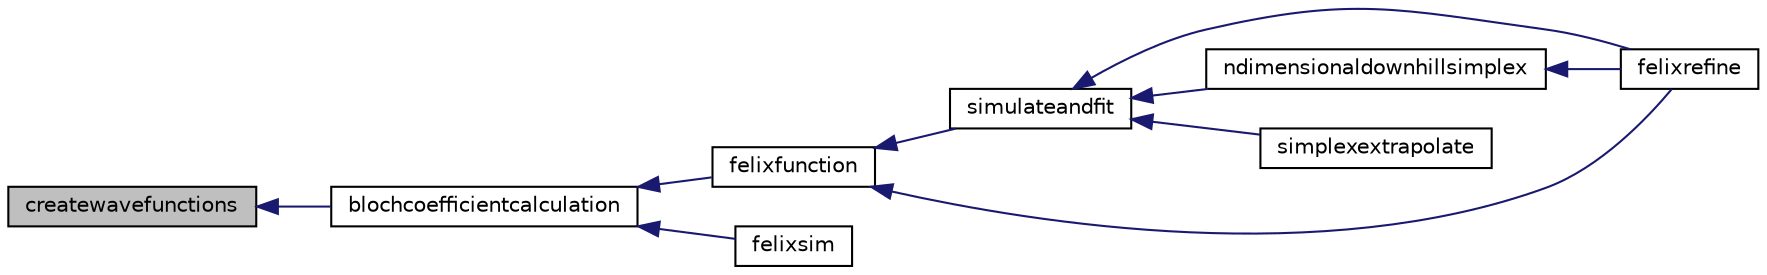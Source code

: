 digraph "createwavefunctions"
{
  edge [fontname="Helvetica",fontsize="10",labelfontname="Helvetica",labelfontsize="10"];
  node [fontname="Helvetica",fontsize="10",shape=record];
  rankdir="LR";
  Node1 [label="createwavefunctions",height=0.2,width=0.4,color="black", fillcolor="grey75", style="filled", fontcolor="black"];
  Node1 -> Node2 [dir="back",color="midnightblue",fontsize="10",style="solid",fontname="Helvetica"];
  Node2 [label="blochcoefficientcalculation",height=0.2,width=0.4,color="black", fillcolor="white", style="filled",URL="$bloch_8f90.html#a1702defd0ca12a6793b44c37899a4683"];
  Node2 -> Node3 [dir="back",color="midnightblue",fontsize="10",style="solid",fontname="Helvetica"];
  Node3 [label="felixfunction",height=0.2,width=0.4,color="black", fillcolor="white", style="filled",URL="$felixfunction_8f90.html#ae83fd801e24c7b920e1cf0ef9e358185"];
  Node3 -> Node4 [dir="back",color="midnightblue",fontsize="10",style="solid",fontname="Helvetica"];
  Node4 [label="simulateandfit",height=0.2,width=0.4,color="black", fillcolor="white", style="filled",URL="$felixfunction_8f90.html#adcb9fd1a6de6119cd7591814585634cd"];
  Node4 -> Node5 [dir="back",color="midnightblue",fontsize="10",style="solid",fontname="Helvetica"];
  Node5 [label="felixrefine",height=0.2,width=0.4,color="black", fillcolor="white", style="filled",URL="$felixrefine_8f90.html#aecbf263fc9c06070ed63b7a31c76bbef"];
  Node4 -> Node6 [dir="back",color="midnightblue",fontsize="10",style="solid",fontname="Helvetica"];
  Node6 [label="ndimensionaldownhillsimplex",height=0.2,width=0.4,color="black", fillcolor="white", style="filled",URL="$simplex_8f90.html#a51042de79e202f5b883de0d70b0815dc"];
  Node6 -> Node5 [dir="back",color="midnightblue",fontsize="10",style="solid",fontname="Helvetica"];
  Node4 -> Node7 [dir="back",color="midnightblue",fontsize="10",style="solid",fontname="Helvetica"];
  Node7 [label="simplexextrapolate",height=0.2,width=0.4,color="black", fillcolor="white", style="filled",URL="$simplex_8f90.html#a25ad91b0853caf2e81addb68f144b5a1"];
  Node3 -> Node5 [dir="back",color="midnightblue",fontsize="10",style="solid",fontname="Helvetica"];
  Node2 -> Node8 [dir="back",color="midnightblue",fontsize="10",style="solid",fontname="Helvetica"];
  Node8 [label="felixsim",height=0.2,width=0.4,color="black", fillcolor="white", style="filled",URL="$felixsim_8f90.html#ad36d8d5ddad66820866e3d05a4c66144"];
}
